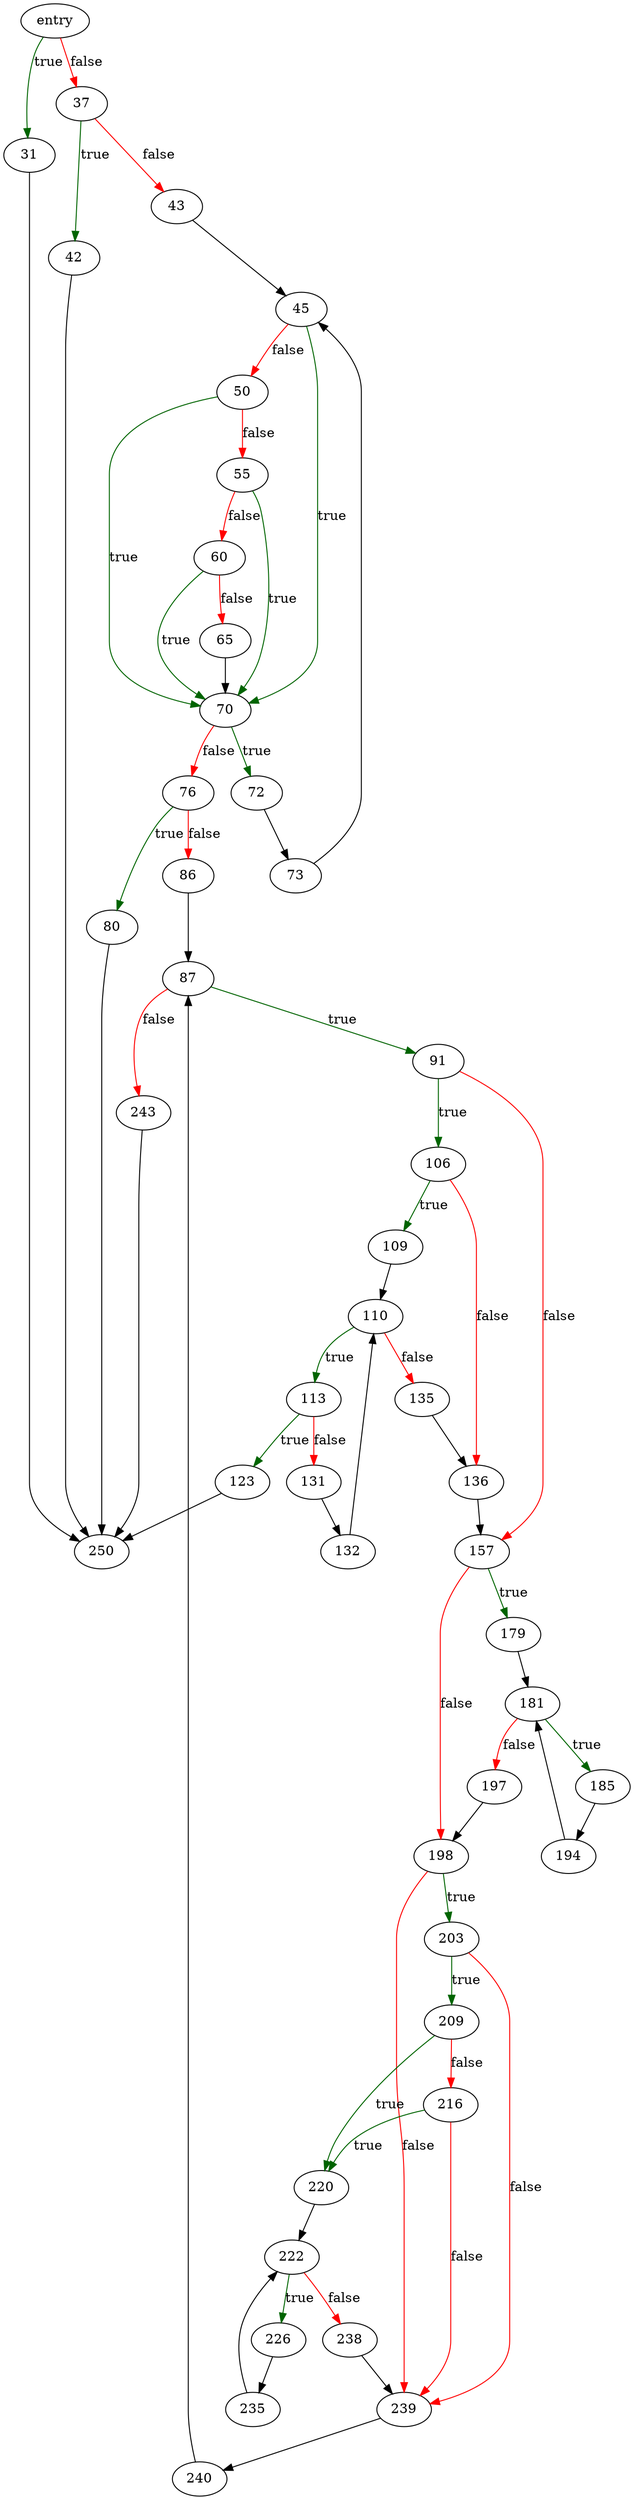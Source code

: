 digraph "explain_data_prepare" {
	// Node definitions.
	2 [label=entry];
	31;
	37;
	42;
	43;
	45;
	50;
	55;
	60;
	65;
	70;
	72;
	73;
	76;
	80;
	86;
	87;
	91;
	106;
	109;
	110;
	113;
	123;
	131;
	132;
	135;
	136;
	157;
	179;
	181;
	185;
	194;
	197;
	198;
	203;
	209;
	216;
	220;
	222;
	226;
	235;
	238;
	239;
	240;
	243;
	250;

	// Edge definitions.
	2 -> 31 [
		color=darkgreen
		label=true
	];
	2 -> 37 [
		color=red
		label=false
	];
	31 -> 250;
	37 -> 42 [
		color=darkgreen
		label=true
	];
	37 -> 43 [
		color=red
		label=false
	];
	42 -> 250;
	43 -> 45;
	45 -> 50 [
		color=red
		label=false
	];
	45 -> 70 [
		color=darkgreen
		label=true
	];
	50 -> 55 [
		color=red
		label=false
	];
	50 -> 70 [
		color=darkgreen
		label=true
	];
	55 -> 60 [
		color=red
		label=false
	];
	55 -> 70 [
		color=darkgreen
		label=true
	];
	60 -> 65 [
		color=red
		label=false
	];
	60 -> 70 [
		color=darkgreen
		label=true
	];
	65 -> 70;
	70 -> 72 [
		color=darkgreen
		label=true
	];
	70 -> 76 [
		color=red
		label=false
	];
	72 -> 73;
	73 -> 45;
	76 -> 80 [
		color=darkgreen
		label=true
	];
	76 -> 86 [
		color=red
		label=false
	];
	80 -> 250;
	86 -> 87;
	87 -> 91 [
		color=darkgreen
		label=true
	];
	87 -> 243 [
		color=red
		label=false
	];
	91 -> 106 [
		color=darkgreen
		label=true
	];
	91 -> 157 [
		color=red
		label=false
	];
	106 -> 109 [
		color=darkgreen
		label=true
	];
	106 -> 136 [
		color=red
		label=false
	];
	109 -> 110;
	110 -> 113 [
		color=darkgreen
		label=true
	];
	110 -> 135 [
		color=red
		label=false
	];
	113 -> 123 [
		color=darkgreen
		label=true
	];
	113 -> 131 [
		color=red
		label=false
	];
	123 -> 250;
	131 -> 132;
	132 -> 110;
	135 -> 136;
	136 -> 157;
	157 -> 179 [
		color=darkgreen
		label=true
	];
	157 -> 198 [
		color=red
		label=false
	];
	179 -> 181;
	181 -> 185 [
		color=darkgreen
		label=true
	];
	181 -> 197 [
		color=red
		label=false
	];
	185 -> 194;
	194 -> 181;
	197 -> 198;
	198 -> 203 [
		color=darkgreen
		label=true
	];
	198 -> 239 [
		color=red
		label=false
	];
	203 -> 209 [
		color=darkgreen
		label=true
	];
	203 -> 239 [
		color=red
		label=false
	];
	209 -> 216 [
		color=red
		label=false
	];
	209 -> 220 [
		color=darkgreen
		label=true
	];
	216 -> 220 [
		color=darkgreen
		label=true
	];
	216 -> 239 [
		color=red
		label=false
	];
	220 -> 222;
	222 -> 226 [
		color=darkgreen
		label=true
	];
	222 -> 238 [
		color=red
		label=false
	];
	226 -> 235;
	235 -> 222;
	238 -> 239;
	239 -> 240;
	240 -> 87;
	243 -> 250;
}
